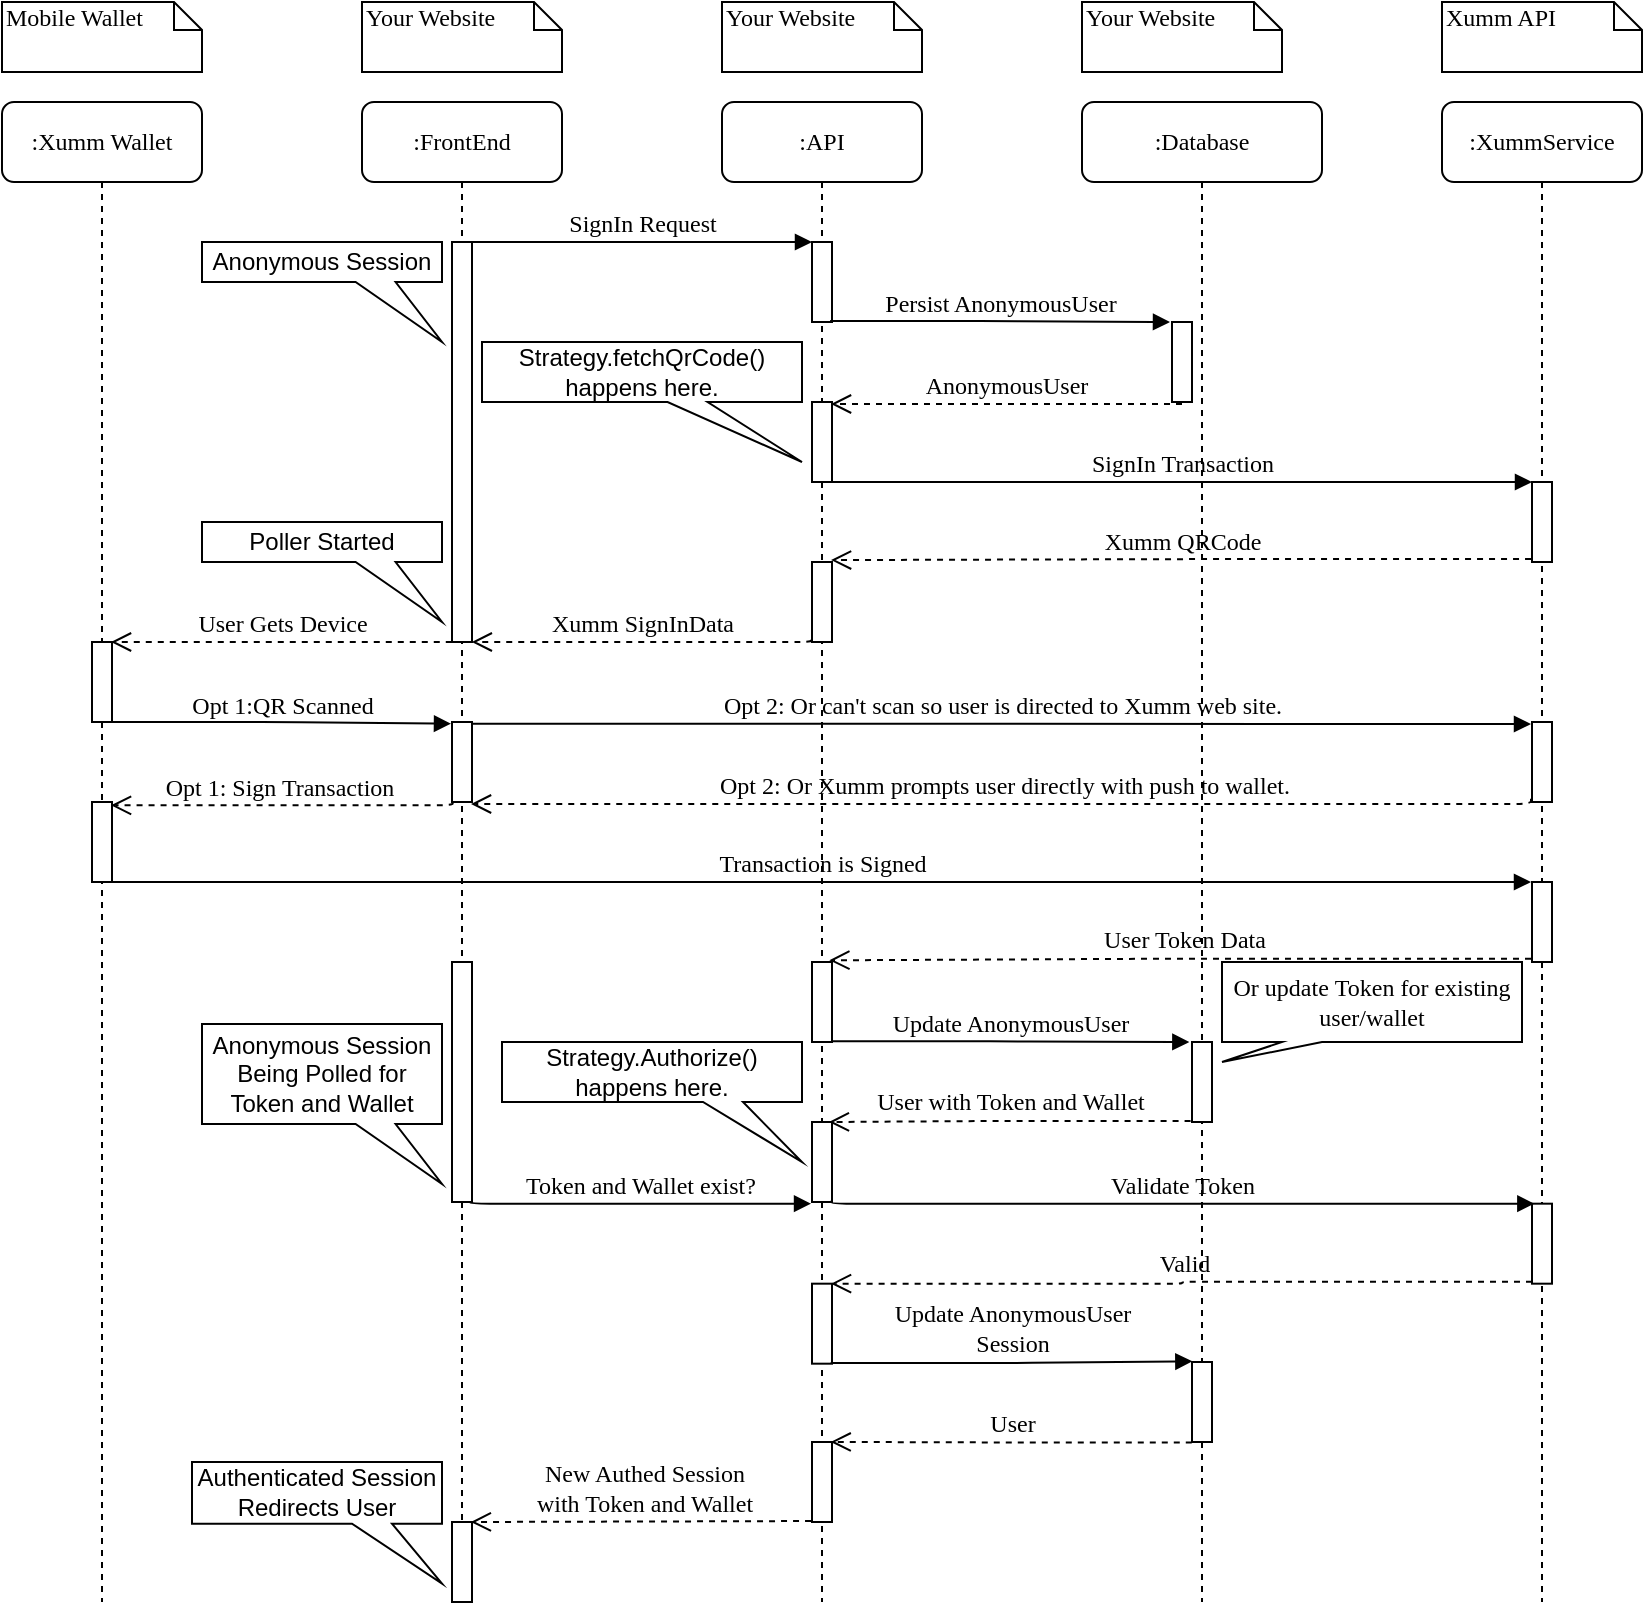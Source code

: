 <mxfile version="15.4.0" type="device"><diagram name="Page-1" id="13e1069c-82ec-6db2-03f1-153e76fe0fe0"><mxGraphModel dx="988" dy="560" grid="1" gridSize="10" guides="1" tooltips="1" connect="1" arrows="1" fold="1" page="1" pageScale="1" pageWidth="1100" pageHeight="850" background="none" math="0" shadow="0"><root><mxCell id="0"/><mxCell id="1" parent="0"/><mxCell id="7baba1c4bc27f4b0-2" value=":API" style="shape=umlLifeline;perimeter=lifelinePerimeter;whiteSpace=wrap;html=1;container=1;collapsible=0;recursiveResize=0;outlineConnect=0;rounded=1;shadow=0;comic=0;labelBackgroundColor=none;strokeWidth=1;fontFamily=Verdana;fontSize=12;align=center;" parent="1" vertex="1"><mxGeometry x="400" y="90" width="100" height="750" as="geometry"/></mxCell><mxCell id="7baba1c4bc27f4b0-10" value="" style="html=1;points=[];perimeter=orthogonalPerimeter;rounded=0;shadow=0;comic=0;labelBackgroundColor=none;strokeWidth=1;fontFamily=Verdana;fontSize=12;align=center;" parent="7baba1c4bc27f4b0-2" vertex="1"><mxGeometry x="45" y="70" width="10" height="40" as="geometry"/></mxCell><mxCell id="Drv_QAtIavVXsCGzpHLR-2" value="" style="html=1;points=[];perimeter=orthogonalPerimeter;rounded=0;shadow=0;comic=0;labelBackgroundColor=none;strokeWidth=1;fontFamily=Verdana;fontSize=12;align=center;" parent="7baba1c4bc27f4b0-2" vertex="1"><mxGeometry x="45" y="230" width="10" height="40" as="geometry"/></mxCell><mxCell id="Drv_QAtIavVXsCGzpHLR-22" value="" style="html=1;points=[];perimeter=orthogonalPerimeter;rounded=0;shadow=0;comic=0;labelBackgroundColor=none;strokeWidth=1;fontFamily=Verdana;fontSize=12;align=center;" parent="7baba1c4bc27f4b0-2" vertex="1"><mxGeometry x="45" y="430.0" width="10" height="40" as="geometry"/></mxCell><mxCell id="Drv_QAtIavVXsCGzpHLR-27" value="" style="html=1;points=[];perimeter=orthogonalPerimeter;rounded=0;shadow=0;comic=0;labelBackgroundColor=none;strokeWidth=1;fontFamily=Verdana;fontSize=12;align=center;" parent="7baba1c4bc27f4b0-2" vertex="1"><mxGeometry x="45" y="590.84" width="10" height="40" as="geometry"/></mxCell><mxCell id="Drv_QAtIavVXsCGzpHLR-31" value="Strategy.Authorize() happens here." style="shape=callout;whiteSpace=wrap;html=1;perimeter=calloutPerimeter;position2=1;size=30;position=0.67;base=20;" parent="7baba1c4bc27f4b0-2" vertex="1"><mxGeometry x="-110" y="470" width="150" height="60" as="geometry"/></mxCell><mxCell id="TC5ktG48S62gCxCo16g0-10" value="" style="html=1;points=[];perimeter=orthogonalPerimeter;rounded=0;shadow=0;comic=0;labelBackgroundColor=none;strokeWidth=1;fontFamily=Verdana;fontSize=12;align=center;" vertex="1" parent="7baba1c4bc27f4b0-2"><mxGeometry x="45" y="150" width="10" height="40" as="geometry"/></mxCell><mxCell id="TC5ktG48S62gCxCo16g0-14" value="" style="html=1;points=[];perimeter=orthogonalPerimeter;rounded=0;shadow=0;comic=0;labelBackgroundColor=none;strokeWidth=1;fontFamily=Verdana;fontSize=12;align=center;" vertex="1" parent="7baba1c4bc27f4b0-2"><mxGeometry x="45" y="510" width="10" height="40" as="geometry"/></mxCell><mxCell id="TC5ktG48S62gCxCo16g0-25" value="" style="html=1;points=[];perimeter=orthogonalPerimeter;rounded=0;shadow=0;comic=0;labelBackgroundColor=none;strokeWidth=1;fontFamily=Verdana;fontSize=12;align=center;" vertex="1" parent="7baba1c4bc27f4b0-2"><mxGeometry x="45" y="670.0" width="10" height="40" as="geometry"/></mxCell><mxCell id="7baba1c4bc27f4b0-3" value=":XummService" style="shape=umlLifeline;perimeter=lifelinePerimeter;whiteSpace=wrap;html=1;container=1;collapsible=0;recursiveResize=0;outlineConnect=0;rounded=1;shadow=0;comic=0;labelBackgroundColor=none;strokeWidth=1;fontFamily=Verdana;fontSize=12;align=center;" parent="1" vertex="1"><mxGeometry x="760" y="90" width="100" height="750" as="geometry"/></mxCell><mxCell id="7baba1c4bc27f4b0-13" value="" style="html=1;points=[];perimeter=orthogonalPerimeter;rounded=0;shadow=0;comic=0;labelBackgroundColor=none;strokeWidth=1;fontFamily=Verdana;fontSize=12;align=center;" parent="7baba1c4bc27f4b0-3" vertex="1"><mxGeometry x="45" y="190" width="10" height="40" as="geometry"/></mxCell><mxCell id="Drv_QAtIavVXsCGzpHLR-11" value="" style="html=1;points=[];perimeter=orthogonalPerimeter;rounded=0;shadow=0;comic=0;labelBackgroundColor=none;strokeWidth=1;fontFamily=Verdana;fontSize=12;align=center;" parent="7baba1c4bc27f4b0-3" vertex="1"><mxGeometry x="45" y="390.0" width="10" height="40" as="geometry"/></mxCell><mxCell id="Drv_QAtIavVXsCGzpHLR-19" value="" style="html=1;points=[];perimeter=orthogonalPerimeter;rounded=0;shadow=0;comic=0;labelBackgroundColor=none;strokeWidth=1;fontFamily=Verdana;fontSize=12;align=center;" parent="7baba1c4bc27f4b0-3" vertex="1"><mxGeometry x="45" y="310.0" width="10" height="40" as="geometry"/></mxCell><mxCell id="Drv_QAtIavVXsCGzpHLR-25" value="" style="html=1;points=[];perimeter=orthogonalPerimeter;rounded=0;shadow=0;comic=0;labelBackgroundColor=none;strokeWidth=1;fontFamily=Verdana;fontSize=12;align=center;" parent="7baba1c4bc27f4b0-3" vertex="1"><mxGeometry x="45" y="550.84" width="10" height="40" as="geometry"/></mxCell><mxCell id="7baba1c4bc27f4b0-8" value=":FrontEnd" style="shape=umlLifeline;perimeter=lifelinePerimeter;whiteSpace=wrap;html=1;container=1;collapsible=0;recursiveResize=0;outlineConnect=0;rounded=1;shadow=0;comic=0;labelBackgroundColor=none;strokeWidth=1;fontFamily=Verdana;fontSize=12;align=center;" parent="1" vertex="1"><mxGeometry x="220" y="90" width="100" height="750" as="geometry"/></mxCell><mxCell id="7baba1c4bc27f4b0-9" value="" style="html=1;points=[];perimeter=orthogonalPerimeter;rounded=0;shadow=0;comic=0;labelBackgroundColor=none;strokeWidth=1;fontFamily=Verdana;fontSize=12;align=center;" parent="7baba1c4bc27f4b0-8" vertex="1"><mxGeometry x="45" y="70" width="10" height="200" as="geometry"/></mxCell><mxCell id="Drv_QAtIavVXsCGzpHLR-8" value="" style="html=1;points=[];perimeter=orthogonalPerimeter;rounded=0;shadow=0;comic=0;labelBackgroundColor=none;strokeWidth=1;fontFamily=Verdana;fontSize=12;align=center;" parent="7baba1c4bc27f4b0-8" vertex="1"><mxGeometry x="45" y="310.0" width="10" height="40" as="geometry"/></mxCell><mxCell id="Drv_QAtIavVXsCGzpHLR-29" value="" style="html=1;points=[];perimeter=orthogonalPerimeter;rounded=0;shadow=0;comic=0;labelBackgroundColor=none;strokeWidth=1;fontFamily=Verdana;fontSize=12;align=center;" parent="7baba1c4bc27f4b0-8" vertex="1"><mxGeometry x="45" y="710.0" width="10" height="40" as="geometry"/></mxCell><mxCell id="Drv_QAtIavVXsCGzpHLR-33" value="Anonymous Session" style="shape=callout;whiteSpace=wrap;html=1;perimeter=calloutPerimeter;position2=1;size=30;position=0.64;base=20;" parent="7baba1c4bc27f4b0-8" vertex="1"><mxGeometry x="-80" y="70" width="120" height="50" as="geometry"/></mxCell><mxCell id="TC5ktG48S62gCxCo16g0-16" value="" style="html=1;points=[];perimeter=orthogonalPerimeter;rounded=0;shadow=0;comic=0;labelBackgroundColor=none;strokeWidth=1;fontFamily=Verdana;fontSize=12;align=center;" vertex="1" parent="7baba1c4bc27f4b0-8"><mxGeometry x="45" y="430" width="10" height="120" as="geometry"/></mxCell><mxCell id="TC5ktG48S62gCxCo16g0-17" value="Anonymous Session&lt;br&gt;Being Polled for Token and Wallet" style="shape=callout;whiteSpace=wrap;html=1;perimeter=calloutPerimeter;position2=1;size=30;position=0.64;base=20;" vertex="1" parent="7baba1c4bc27f4b0-8"><mxGeometry x="-80" y="461" width="120" height="80" as="geometry"/></mxCell><mxCell id="7baba1c4bc27f4b0-30" value="Xumm SignInData" style="html=1;verticalAlign=bottom;endArrow=open;dashed=1;endSize=8;labelBackgroundColor=none;fontFamily=Verdana;fontSize=12;edgeStyle=elbowEdgeStyle;elbow=vertical;exitX=-0.05;exitY=0.972;exitDx=0;exitDy=0;exitPerimeter=0;entryX=0.989;entryY=0.998;entryDx=0;entryDy=0;entryPerimeter=0;" parent="1" source="Drv_QAtIavVXsCGzpHLR-2" target="7baba1c4bc27f4b0-9" edge="1"><mxGeometry relative="1" as="geometry"><mxPoint x="275" y="360" as="targetPoint"/><Array as="points"><mxPoint x="360" y="360"/><mxPoint x="360" y="440.0"/><mxPoint x="370" y="340.0"/></Array><mxPoint x="405" y="350.0" as="sourcePoint"/></mxGeometry></mxCell><mxCell id="7baba1c4bc27f4b0-11" value="SignIn Request" style="html=1;verticalAlign=bottom;endArrow=block;entryX=0;entryY=0;labelBackgroundColor=none;fontFamily=Verdana;fontSize=12;edgeStyle=elbowEdgeStyle;elbow=vertical;" parent="1" source="7baba1c4bc27f4b0-9" target="7baba1c4bc27f4b0-10" edge="1"><mxGeometry relative="1" as="geometry"><mxPoint x="340" y="200" as="sourcePoint"/></mxGeometry></mxCell><mxCell id="7baba1c4bc27f4b0-40" value="Your Website" style="shape=note;whiteSpace=wrap;html=1;size=14;verticalAlign=top;align=left;spacingTop=-6;rounded=0;shadow=0;comic=0;labelBackgroundColor=none;strokeWidth=1;fontFamily=Verdana;fontSize=12" parent="1" vertex="1"><mxGeometry x="220" y="40" width="100" height="35" as="geometry"/></mxCell><mxCell id="7baba1c4bc27f4b0-41" value="Your Website" style="shape=note;whiteSpace=wrap;html=1;size=14;verticalAlign=top;align=left;spacingTop=-6;rounded=0;shadow=0;comic=0;labelBackgroundColor=none;strokeWidth=1;fontFamily=Verdana;fontSize=12" parent="1" vertex="1"><mxGeometry x="400" y="40" width="100" height="35" as="geometry"/></mxCell><mxCell id="7baba1c4bc27f4b0-42" value="Xumm API" style="shape=note;whiteSpace=wrap;html=1;size=14;verticalAlign=top;align=left;spacingTop=-6;rounded=0;shadow=0;comic=0;labelBackgroundColor=none;strokeWidth=1;fontFamily=Verdana;fontSize=12" parent="1" vertex="1"><mxGeometry x="760" y="40" width="100" height="35" as="geometry"/></mxCell><mxCell id="Drv_QAtIavVXsCGzpHLR-1" value="SignIn Transaction" style="html=1;verticalAlign=bottom;endArrow=block;entryX=0;entryY=0;labelBackgroundColor=none;fontFamily=Verdana;fontSize=12;edgeStyle=elbowEdgeStyle;elbow=vertical;entryDx=0;entryDy=0;entryPerimeter=0;exitX=0.933;exitY=0.999;exitDx=0;exitDy=0;exitPerimeter=0;" parent="1" source="TC5ktG48S62gCxCo16g0-10" target="7baba1c4bc27f4b0-13" edge="1"><mxGeometry relative="1" as="geometry"><mxPoint x="455" y="280" as="sourcePoint"/><mxPoint x="530" y="290.0" as="targetPoint"/></mxGeometry></mxCell><mxCell id="Drv_QAtIavVXsCGzpHLR-3" value="Xumm QRCode" style="html=1;verticalAlign=bottom;endArrow=open;dashed=1;endSize=8;labelBackgroundColor=none;fontFamily=Verdana;fontSize=12;edgeStyle=elbowEdgeStyle;elbow=vertical;exitX=-0.048;exitY=0.964;exitDx=0;exitDy=0;exitPerimeter=0;entryX=0.952;entryY=-0.024;entryDx=0;entryDy=0;entryPerimeter=0;" parent="1" source="7baba1c4bc27f4b0-13" target="Drv_QAtIavVXsCGzpHLR-2" edge="1"><mxGeometry relative="1" as="geometry"><mxPoint x="400" y="330.0" as="targetPoint"/><Array as="points"/><mxPoint x="525" y="330.0" as="sourcePoint"/></mxGeometry></mxCell><mxCell id="Drv_QAtIavVXsCGzpHLR-4" value=":Xumm Wallet" style="shape=umlLifeline;perimeter=lifelinePerimeter;whiteSpace=wrap;html=1;container=1;collapsible=0;recursiveResize=0;outlineConnect=0;rounded=1;shadow=0;comic=0;labelBackgroundColor=none;strokeWidth=1;fontFamily=Verdana;fontSize=12;align=center;" parent="1" vertex="1"><mxGeometry x="40" y="90" width="100" height="750" as="geometry"/></mxCell><mxCell id="Drv_QAtIavVXsCGzpHLR-9" value="" style="html=1;points=[];perimeter=orthogonalPerimeter;rounded=0;shadow=0;comic=0;labelBackgroundColor=none;strokeWidth=1;fontFamily=Verdana;fontSize=12;align=center;" parent="Drv_QAtIavVXsCGzpHLR-4" vertex="1"><mxGeometry x="45" y="270.0" width="10" height="40" as="geometry"/></mxCell><mxCell id="Drv_QAtIavVXsCGzpHLR-15" value="" style="html=1;points=[];perimeter=orthogonalPerimeter;rounded=0;shadow=0;comic=0;labelBackgroundColor=none;strokeWidth=1;fontFamily=Verdana;fontSize=12;align=center;" parent="Drv_QAtIavVXsCGzpHLR-4" vertex="1"><mxGeometry x="45" y="350.0" width="10" height="40" as="geometry"/></mxCell><mxCell id="Drv_QAtIavVXsCGzpHLR-7" value="Mobile Wallet" style="shape=note;whiteSpace=wrap;html=1;size=14;verticalAlign=top;align=left;spacingTop=-6;rounded=0;shadow=0;comic=0;labelBackgroundColor=none;strokeWidth=1;fontFamily=Verdana;fontSize=12" parent="1" vertex="1"><mxGeometry x="40" y="40" width="100" height="35" as="geometry"/></mxCell><mxCell id="Drv_QAtIavVXsCGzpHLR-10" value="Opt 1:QR Scanned" style="html=1;verticalAlign=bottom;endArrow=block;labelBackgroundColor=none;fontFamily=Verdana;fontSize=12;edgeStyle=elbowEdgeStyle;elbow=horizontal;exitX=0.95;exitY=1;exitDx=0;exitDy=0;exitPerimeter=0;entryX=-0.05;entryY=0.021;entryDx=0;entryDy=0;entryPerimeter=0;" parent="1" source="Drv_QAtIavVXsCGzpHLR-9" target="Drv_QAtIavVXsCGzpHLR-8" edge="1"><mxGeometry relative="1" as="geometry"><mxPoint x="95" y="400.0" as="sourcePoint"/><mxPoint x="230" y="400.0" as="targetPoint"/><mxPoint as="offset"/></mxGeometry></mxCell><mxCell id="Drv_QAtIavVXsCGzpHLR-14" value="Opt 1: Sign Transaction&amp;nbsp;" style="html=1;verticalAlign=bottom;endArrow=open;dashed=1;endSize=8;labelBackgroundColor=none;fontFamily=Verdana;fontSize=12;edgeStyle=elbowEdgeStyle;elbow=vertical;exitX=0.033;exitY=1;exitDx=0;exitDy=0;exitPerimeter=0;entryX=0.95;entryY=0.021;entryDx=0;entryDy=0;entryPerimeter=0;" parent="1" source="Drv_QAtIavVXsCGzpHLR-8" target="Drv_QAtIavVXsCGzpHLR-15" edge="1"><mxGeometry relative="1" as="geometry"><mxPoint x="120" y="442.0" as="targetPoint"/><Array as="points"><mxPoint x="175" y="441.66"/><mxPoint x="165" y="531.66"/><mxPoint x="175" y="431.66"/></Array><mxPoint x="200" y="442.0" as="sourcePoint"/></mxGeometry></mxCell><mxCell id="Drv_QAtIavVXsCGzpHLR-17" value="Transaction is Signed" style="html=1;verticalAlign=bottom;endArrow=block;labelBackgroundColor=none;fontFamily=Verdana;fontSize=12;edgeStyle=elbowEdgeStyle;elbow=vertical;entryX=-0.05;entryY=0;entryDx=0;entryDy=0;entryPerimeter=0;exitX=1.033;exitY=1;exitDx=0;exitDy=0;exitPerimeter=0;" parent="1" source="Drv_QAtIavVXsCGzpHLR-15" target="Drv_QAtIavVXsCGzpHLR-11" edge="1"><mxGeometry relative="1" as="geometry"><mxPoint x="120" y="480.0" as="sourcePoint"/><mxPoint x="225" y="480.84" as="targetPoint"/><mxPoint as="offset"/></mxGeometry></mxCell><mxCell id="Drv_QAtIavVXsCGzpHLR-18" value="User Gets Device" style="html=1;verticalAlign=bottom;endArrow=open;dashed=1;endSize=8;labelBackgroundColor=none;fontFamily=Verdana;fontSize=12;edgeStyle=elbowEdgeStyle;elbow=vertical;entryX=0.95;entryY=0;entryDx=0;entryDy=0;entryPerimeter=0;exitX=-0.011;exitY=1;exitDx=0;exitDy=0;exitPerimeter=0;" parent="1" source="7baba1c4bc27f4b0-9" target="Drv_QAtIavVXsCGzpHLR-9" edge="1"><mxGeometry relative="1" as="geometry"><mxPoint x="110" y="360.0" as="targetPoint"/><Array as="points"><mxPoint x="180" y="360"/><mxPoint x="159.67" y="440.0"/><mxPoint x="169.67" y="340.0"/></Array><mxPoint x="264.5" y="358.92" as="sourcePoint"/></mxGeometry></mxCell><mxCell id="Drv_QAtIavVXsCGzpHLR-20" value="Opt 2: Or can't scan so user is directed to Xumm web site." style="html=1;verticalAlign=bottom;endArrow=block;labelBackgroundColor=none;fontFamily=Verdana;fontSize=12;edgeStyle=elbowEdgeStyle;elbow=vertical;exitX=1.033;exitY=0.021;exitDx=0;exitDy=0;exitPerimeter=0;entryX=-0.05;entryY=0.021;entryDx=0;entryDy=0;entryPerimeter=0;" parent="1" source="Drv_QAtIavVXsCGzpHLR-8" target="Drv_QAtIavVXsCGzpHLR-19" edge="1"><mxGeometry relative="1" as="geometry"><mxPoint x="390" y="400.0" as="sourcePoint"/><mxPoint x="520" y="400.84" as="targetPoint"/><mxPoint as="offset"/></mxGeometry></mxCell><mxCell id="Drv_QAtIavVXsCGzpHLR-21" value="Opt 2: Or Xumm prompts user directly with push to wallet." style="html=1;verticalAlign=bottom;endArrow=open;dashed=1;endSize=8;labelBackgroundColor=none;fontFamily=Verdana;fontSize=12;edgeStyle=elbowEdgeStyle;elbow=horizontal;entryX=0.95;entryY=1.021;entryDx=0;entryDy=0;entryPerimeter=0;exitX=-0.05;exitY=0.958;exitDx=0;exitDy=0;exitPerimeter=0;" parent="1" source="Drv_QAtIavVXsCGzpHLR-19" target="Drv_QAtIavVXsCGzpHLR-8" edge="1"><mxGeometry relative="1" as="geometry"><mxPoint x="164.5" y="450.84" as="targetPoint"/><Array as="points"><mxPoint x="440" y="441.0"/><mxPoint x="235" y="541.66"/><mxPoint x="245" y="441.66"/></Array><mxPoint x="530" y="441.0" as="sourcePoint"/></mxGeometry></mxCell><mxCell id="Drv_QAtIavVXsCGzpHLR-24" value="User Token Data" style="html=1;verticalAlign=bottom;endArrow=open;dashed=1;endSize=8;labelBackgroundColor=none;fontFamily=Verdana;fontSize=12;edgeStyle=elbowEdgeStyle;elbow=vertical;exitX=-0.05;exitY=0.958;exitDx=0;exitDy=0;exitPerimeter=0;entryX=0.867;entryY=-0.021;entryDx=0;entryDy=0;entryPerimeter=0;" parent="1" source="Drv_QAtIavVXsCGzpHLR-11" target="Drv_QAtIavVXsCGzpHLR-22" edge="1"><mxGeometry x="-0.01" relative="1" as="geometry"><mxPoint x="570" y="520" as="targetPoint"/><Array as="points"/><mxPoint x="630" y="520" as="sourcePoint"/><mxPoint as="offset"/></mxGeometry></mxCell><mxCell id="Drv_QAtIavVXsCGzpHLR-26" value="Validate Token" style="html=1;verticalAlign=bottom;endArrow=block;labelBackgroundColor=none;fontFamily=Verdana;fontSize=12;edgeStyle=elbowEdgeStyle;elbow=vertical;entryX=0.117;entryY=0;entryDx=0;entryDy=0;entryPerimeter=0;exitX=0.961;exitY=0.985;exitDx=0;exitDy=0;exitPerimeter=0;" parent="1" source="TC5ktG48S62gCxCo16g0-14" target="Drv_QAtIavVXsCGzpHLR-25" edge="1"><mxGeometry relative="1" as="geometry"><mxPoint x="460" y="641" as="sourcePoint"/><mxPoint x="674.5" y="570.84" as="targetPoint"/><mxPoint as="offset"/><Array as="points"><mxPoint x="500" y="640.84"/></Array></mxGeometry></mxCell><mxCell id="Drv_QAtIavVXsCGzpHLR-28" value="Valid" style="html=1;verticalAlign=bottom;endArrow=open;dashed=1;endSize=8;labelBackgroundColor=none;fontFamily=Verdana;fontSize=12;edgeStyle=elbowEdgeStyle;elbow=horizontal;entryX=0.95;entryY=0;entryDx=0;entryDy=0;entryPerimeter=0;exitX=0;exitY=0.975;exitDx=0;exitDy=0;exitPerimeter=0;" parent="1" target="Drv_QAtIavVXsCGzpHLR-27" edge="1" source="Drv_QAtIavVXsCGzpHLR-25"><mxGeometry x="-0.01" relative="1" as="geometry"><mxPoint x="550" y="681.84" as="targetPoint"/><Array as="points"/><mxPoint x="670" y="681.84" as="sourcePoint"/><mxPoint as="offset"/></mxGeometry></mxCell><mxCell id="Drv_QAtIavVXsCGzpHLR-32" value="New Authed Session&lt;br&gt;with Token and Wallet" style="html=1;verticalAlign=bottom;endArrow=open;dashed=1;endSize=8;labelBackgroundColor=none;fontFamily=Verdana;fontSize=12;edgeStyle=elbowEdgeStyle;elbow=vertical;entryX=0.941;entryY=0.007;entryDx=0;entryDy=0;entryPerimeter=0;exitX=-0.048;exitY=0.988;exitDx=0;exitDy=0;exitPerimeter=0;" parent="1" source="TC5ktG48S62gCxCo16g0-25" target="Drv_QAtIavVXsCGzpHLR-29" edge="1"><mxGeometry x="-0.01" relative="1" as="geometry"><mxPoint x="320" y="721.84" as="targetPoint"/><Array as="points"><mxPoint x="360" y="800"/><mxPoint x="227.33" y="823.18"/><mxPoint x="237.33" y="723.18"/></Array><mxPoint x="430" y="800" as="sourcePoint"/><mxPoint as="offset"/></mxGeometry></mxCell><mxCell id="TC5ktG48S62gCxCo16g0-1" value=":Database" style="shape=umlLifeline;perimeter=lifelinePerimeter;whiteSpace=wrap;html=1;container=1;collapsible=0;recursiveResize=0;outlineConnect=0;rounded=1;shadow=0;comic=0;labelBackgroundColor=none;strokeWidth=1;fontFamily=Verdana;fontSize=12;align=center;" vertex="1" parent="1"><mxGeometry x="580" y="90" width="120" height="750" as="geometry"/></mxCell><mxCell id="TC5ktG48S62gCxCo16g0-8" value="" style="html=1;points=[];perimeter=orthogonalPerimeter;rounded=0;shadow=0;comic=0;labelBackgroundColor=none;strokeWidth=1;fontFamily=Verdana;fontSize=12;align=center;" vertex="1" parent="TC5ktG48S62gCxCo16g0-1"><mxGeometry x="45" y="110" width="10" height="40" as="geometry"/></mxCell><mxCell id="TC5ktG48S62gCxCo16g0-12" value="" style="html=1;points=[];perimeter=orthogonalPerimeter;rounded=0;shadow=0;comic=0;labelBackgroundColor=none;strokeWidth=1;fontFamily=Verdana;fontSize=12;align=center;" vertex="1" parent="TC5ktG48S62gCxCo16g0-1"><mxGeometry x="55" y="470" width="10" height="40" as="geometry"/></mxCell><mxCell id="TC5ktG48S62gCxCo16g0-23" value="" style="html=1;points=[];perimeter=orthogonalPerimeter;rounded=0;shadow=0;comic=0;labelBackgroundColor=none;strokeWidth=1;fontFamily=Verdana;fontSize=12;align=center;" vertex="1" parent="TC5ktG48S62gCxCo16g0-1"><mxGeometry x="55" y="630" width="10" height="40" as="geometry"/></mxCell><mxCell id="TC5ktG48S62gCxCo16g0-7" value="Your Website" style="shape=note;whiteSpace=wrap;html=1;size=14;verticalAlign=top;align=left;spacingTop=-6;rounded=0;shadow=0;comic=0;labelBackgroundColor=none;strokeWidth=1;fontFamily=Verdana;fontSize=12" vertex="1" parent="1"><mxGeometry x="580" y="40" width="100" height="35" as="geometry"/></mxCell><mxCell id="TC5ktG48S62gCxCo16g0-9" value="Persist AnonymousUser" style="html=1;verticalAlign=bottom;endArrow=block;entryX=-0.1;entryY=0;labelBackgroundColor=none;fontFamily=Verdana;fontSize=12;edgeStyle=elbowEdgeStyle;elbow=horizontal;exitX=0.905;exitY=0.988;exitDx=0;exitDy=0;exitPerimeter=0;entryDx=0;entryDy=0;entryPerimeter=0;" edge="1" parent="1" source="7baba1c4bc27f4b0-10" target="TC5ktG48S62gCxCo16g0-8"><mxGeometry relative="1" as="geometry"><mxPoint x="460" y="200" as="sourcePoint"/><mxPoint x="630" y="200" as="targetPoint"/></mxGeometry></mxCell><mxCell id="TC5ktG48S62gCxCo16g0-11" value="AnonymousUser" style="html=1;verticalAlign=bottom;endArrow=open;dashed=1;endSize=8;labelBackgroundColor=none;fontFamily=Verdana;fontSize=12;edgeStyle=elbowEdgeStyle;elbow=vertical;entryX=0.95;entryY=0.021;entryDx=0;entryDy=0;entryPerimeter=0;" edge="1" parent="1" target="TC5ktG48S62gCxCo16g0-10"><mxGeometry relative="1" as="geometry"><mxPoint x="470" y="244" as="targetPoint"/><Array as="points"/><mxPoint x="630" y="241" as="sourcePoint"/></mxGeometry></mxCell><mxCell id="TC5ktG48S62gCxCo16g0-13" value="Update AnonymousUser" style="html=1;verticalAlign=bottom;endArrow=block;labelBackgroundColor=none;fontFamily=Verdana;fontSize=12;edgeStyle=elbowEdgeStyle;elbow=horizontal;exitX=0.967;exitY=0.992;exitDx=0;exitDy=0;exitPerimeter=0;entryX=-0.133;entryY=0;entryDx=0;entryDy=0;entryPerimeter=0;" edge="1" parent="1" source="Drv_QAtIavVXsCGzpHLR-22" target="TC5ktG48S62gCxCo16g0-12"><mxGeometry x="0.003" relative="1" as="geometry"><mxPoint x="460.0" y="560" as="sourcePoint"/><mxPoint x="620" y="560" as="targetPoint"/><mxPoint as="offset"/></mxGeometry></mxCell><mxCell id="TC5ktG48S62gCxCo16g0-15" value="User with Token and Wallet" style="html=1;verticalAlign=bottom;endArrow=open;dashed=1;endSize=8;labelBackgroundColor=none;fontFamily=Verdana;fontSize=12;edgeStyle=elbowEdgeStyle;elbow=vertical;entryX=0.843;entryY=0;entryDx=0;entryDy=0;entryPerimeter=0;exitX=-0.071;exitY=0.986;exitDx=0;exitDy=0;exitPerimeter=0;" edge="1" parent="1" source="TC5ktG48S62gCxCo16g0-12" target="TC5ktG48S62gCxCo16g0-14"><mxGeometry x="-0.01" relative="1" as="geometry"><mxPoint x="454.59" y="600.84" as="targetPoint"/><Array as="points"/><mxPoint x="630" y="601" as="sourcePoint"/><mxPoint as="offset"/></mxGeometry></mxCell><mxCell id="TC5ktG48S62gCxCo16g0-19" value="Token and Wallet exist?" style="html=1;verticalAlign=bottom;endArrow=block;labelBackgroundColor=none;fontFamily=Verdana;fontSize=12;edgeStyle=elbowEdgeStyle;elbow=vertical;exitX=0.9;exitY=0.998;exitDx=0;exitDy=0;exitPerimeter=0;entryX=-0.048;entryY=1.012;entryDx=0;entryDy=0;entryPerimeter=0;" edge="1" parent="1" source="TC5ktG48S62gCxCo16g0-16" target="TC5ktG48S62gCxCo16g0-14"><mxGeometry relative="1" as="geometry"><mxPoint x="274.16" y="640" as="sourcePoint"/><mxPoint x="450" y="641" as="targetPoint"/><mxPoint as="offset"/><Array as="points"><mxPoint x="319.66" y="640.84"/></Array></mxGeometry></mxCell><mxCell id="TC5ktG48S62gCxCo16g0-20" value="Strategy.fetchQrCode() happens here." style="shape=callout;whiteSpace=wrap;html=1;perimeter=calloutPerimeter;position2=1;size=30;position=0.58;base=20;" vertex="1" parent="1"><mxGeometry x="280" y="210" width="160" height="60" as="geometry"/></mxCell><mxCell id="TC5ktG48S62gCxCo16g0-21" value="Poller Started" style="shape=callout;whiteSpace=wrap;html=1;perimeter=calloutPerimeter;position2=1;size=30;position=0.64;base=20;" vertex="1" parent="1"><mxGeometry x="140" y="300" width="120" height="50" as="geometry"/></mxCell><mxCell id="TC5ktG48S62gCxCo16g0-22" value="&lt;span style=&quot;font-family: &amp;#34;verdana&amp;#34;&quot;&gt;Or update&amp;nbsp;&lt;/span&gt;&lt;span style=&quot;font-family: &amp;#34;verdana&amp;#34;&quot;&gt;Token for existing user/wallet&lt;/span&gt;" style="shape=callout;whiteSpace=wrap;html=1;perimeter=calloutPerimeter;position2=0;size=10;position=0.2;base=20;" vertex="1" parent="1"><mxGeometry x="650" y="520" width="150" height="50" as="geometry"/></mxCell><mxCell id="Drv_QAtIavVXsCGzpHLR-34" value="Authenticated Session&lt;br&gt;Redirects User" style="shape=callout;whiteSpace=wrap;html=1;perimeter=calloutPerimeter;position2=1;size=30;position=0.64;base=20;" parent="1" vertex="1"><mxGeometry x="135" y="770" width="125" height="60.84" as="geometry"/></mxCell><mxCell id="TC5ktG48S62gCxCo16g0-24" value="Update AnonymousUser &lt;br&gt;Session" style="html=1;verticalAlign=bottom;endArrow=block;labelBackgroundColor=none;fontFamily=Verdana;fontSize=12;edgeStyle=elbowEdgeStyle;elbow=horizontal;exitX=0.933;exitY=0.992;exitDx=0;exitDy=0;exitPerimeter=0;entryX=0.017;entryY=-0.008;entryDx=0;entryDy=0;entryPerimeter=0;" edge="1" parent="1" source="Drv_QAtIavVXsCGzpHLR-27" target="TC5ktG48S62gCxCo16g0-23"><mxGeometry x="0.003" relative="1" as="geometry"><mxPoint x="461.0" y="720" as="sourcePoint"/><mxPoint x="630" y="720" as="targetPoint"/><mxPoint as="offset"/></mxGeometry></mxCell><mxCell id="TC5ktG48S62gCxCo16g0-26" value="User" style="html=1;verticalAlign=bottom;endArrow=open;dashed=1;endSize=8;labelBackgroundColor=none;fontFamily=Verdana;fontSize=12;edgeStyle=elbowEdgeStyle;elbow=horizontal;entryX=0.933;entryY=-0.001;entryDx=0;entryDy=0;entryPerimeter=0;exitX=-0.011;exitY=1.006;exitDx=0;exitDy=0;exitPerimeter=0;" edge="1" parent="1" source="TC5ktG48S62gCxCo16g0-23" target="TC5ktG48S62gCxCo16g0-25"><mxGeometry x="-0.01" relative="1" as="geometry"><mxPoint x="470" y="761" as="targetPoint"/><Array as="points"/><mxPoint x="620" y="760" as="sourcePoint"/><mxPoint as="offset"/></mxGeometry></mxCell></root></mxGraphModel></diagram></mxfile>